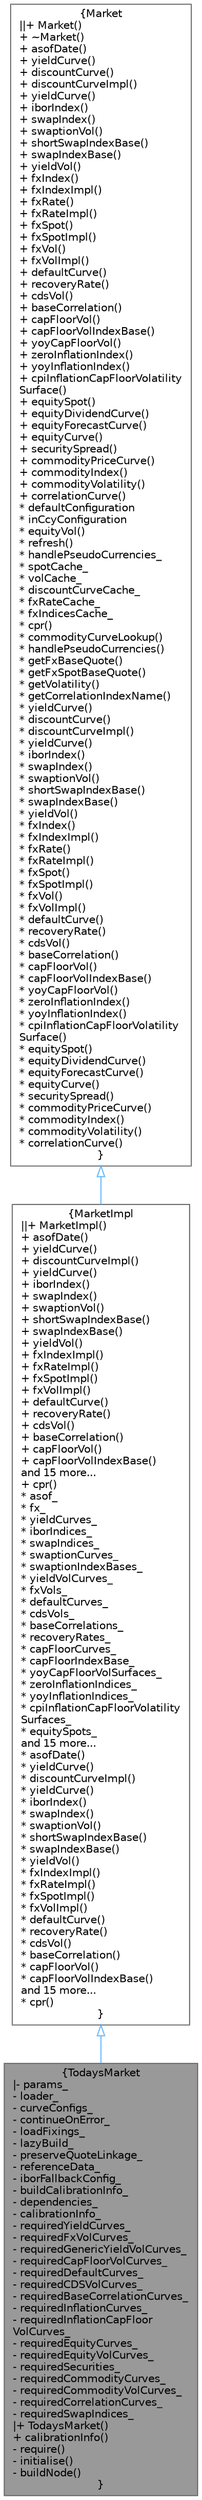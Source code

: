 digraph "TodaysMarket"
{
 // INTERACTIVE_SVG=YES
 // LATEX_PDF_SIZE
  bgcolor="transparent";
  edge [fontname=Helvetica,fontsize=10,labelfontname=Helvetica,labelfontsize=10];
  node [fontname=Helvetica,fontsize=10,shape=box,height=0.2,width=0.4];
  Node1 [label="{TodaysMarket\n|- params_\l- loader_\l- curveConfigs_\l- continueOnError_\l- loadFixings_\l- lazyBuild_\l- preserveQuoteLinkage_\l- referenceData_\l- iborFallbackConfig_\l- buildCalibrationInfo_\l- dependencies_\l- calibrationInfo_\l- requiredYieldCurves_\l- requiredFxVolCurves_\l- requiredGenericYieldVolCurves_\l- requiredCapFloorVolCurves_\l- requiredDefaultCurves_\l- requiredCDSVolCurves_\l- requiredBaseCorrelationCurves_\l- requiredInflationCurves_\l- requiredInflationCapFloor\lVolCurves_\l- requiredEquityCurves_\l- requiredEquityVolCurves_\l- requiredSecurities_\l- requiredCommodityCurves_\l- requiredCommodityVolCurves_\l- requiredCorrelationCurves_\l- requiredSwapIndices_\l|+ TodaysMarket()\l+ calibrationInfo()\l- require()\l- initialise()\l- buildNode()\l}",height=0.2,width=0.4,color="gray40", fillcolor="grey60", style="filled", fontcolor="black",tooltip="Today's Market."];
  Node2 -> Node1 [dir="back",color="steelblue1",style="solid",arrowtail="onormal"];
  Node2 [label="{MarketImpl\n||+ MarketImpl()\l+ asofDate()\l+ yieldCurve()\l+ discountCurveImpl()\l+ yieldCurve()\l+ iborIndex()\l+ swapIndex()\l+ swaptionVol()\l+ shortSwapIndexBase()\l+ swapIndexBase()\l+ yieldVol()\l+ fxIndexImpl()\l+ fxRateImpl()\l+ fxSpotImpl()\l+ fxVolImpl()\l+ defaultCurve()\l+ recoveryRate()\l+ cdsVol()\l+ baseCorrelation()\l+ capFloorVol()\l+ capFloorVolIndexBase()\land 15 more...\l+ cpr()\l* asof_\l* fx_\l* yieldCurves_\l* iborIndices_\l* swapIndices_\l* swaptionCurves_\l* swaptionIndexBases_\l* yieldVolCurves_\l* fxVols_\l* defaultCurves_\l* cdsVols_\l* baseCorrelations_\l* recoveryRates_\l* capFloorCurves_\l* capFloorIndexBase_\l* yoyCapFloorVolSurfaces_\l* zeroInflationIndices_\l* yoyInflationIndices_\l* cpiInflationCapFloorVolatility\lSurfaces_\l* equitySpots_\land 15 more...\l* asofDate()\l* yieldCurve()\l* discountCurveImpl()\l* yieldCurve()\l* iborIndex()\l* swapIndex()\l* swaptionVol()\l* shortSwapIndexBase()\l* swapIndexBase()\l* yieldVol()\l* fxIndexImpl()\l* fxRateImpl()\l* fxSpotImpl()\l* fxVolImpl()\l* defaultCurve()\l* recoveryRate()\l* cdsVol()\l* baseCorrelation()\l* capFloorVol()\l* capFloorVolIndexBase()\land 15 more...\l* cpr()\l}",height=0.2,width=0.4,color="gray40", fillcolor="white", style="filled",URL="$classore_1_1data_1_1_market_impl.html",tooltip="Market Implementation."];
  Node3 -> Node2 [dir="back",color="steelblue1",style="solid",arrowtail="onormal"];
  Node3 [label="{Market\n||+ Market()\l+ ~Market()\l+ asofDate()\l+ yieldCurve()\l+ discountCurve()\l+ discountCurveImpl()\l+ yieldCurve()\l+ iborIndex()\l+ swapIndex()\l+ swaptionVol()\l+ shortSwapIndexBase()\l+ swapIndexBase()\l+ yieldVol()\l+ fxIndex()\l+ fxIndexImpl()\l+ fxRate()\l+ fxRateImpl()\l+ fxSpot()\l+ fxSpotImpl()\l+ fxVol()\l+ fxVolImpl()\l+ defaultCurve()\l+ recoveryRate()\l+ cdsVol()\l+ baseCorrelation()\l+ capFloorVol()\l+ capFloorVolIndexBase()\l+ yoyCapFloorVol()\l+ zeroInflationIndex()\l+ yoyInflationIndex()\l+ cpiInflationCapFloorVolatility\lSurface()\l+ equitySpot()\l+ equityDividendCurve()\l+ equityForecastCurve()\l+ equityCurve()\l+ securitySpread()\l+ commodityPriceCurve()\l+ commodityIndex()\l+ commodityVolatility()\l+ correlationCurve()\l* defaultConfiguration\l* inCcyConfiguration\l* equityVol()\l* refresh()\l* handlePseudoCurrencies_\l* spotCache_\l* volCache_\l* discountCurveCache_\l* fxRateCache_\l* fxIndicesCache_\l* cpr()\l* commodityCurveLookup()\l* handlePseudoCurrencies()\l* getFxBaseQuote()\l* getFxSpotBaseQuote()\l* getVolatility()\l* getCorrelationIndexName()\l* yieldCurve()\l* discountCurve()\l* discountCurveImpl()\l* yieldCurve()\l* iborIndex()\l* swapIndex()\l* swaptionVol()\l* shortSwapIndexBase()\l* swapIndexBase()\l* yieldVol()\l* fxIndex()\l* fxIndexImpl()\l* fxRate()\l* fxRateImpl()\l* fxSpot()\l* fxSpotImpl()\l* fxVol()\l* fxVolImpl()\l* defaultCurve()\l* recoveryRate()\l* cdsVol()\l* baseCorrelation()\l* capFloorVol()\l* capFloorVolIndexBase()\l* yoyCapFloorVol()\l* zeroInflationIndex()\l* yoyInflationIndex()\l* cpiInflationCapFloorVolatility\lSurface()\l* equitySpot()\l* equityDividendCurve()\l* equityForecastCurve()\l* equityCurve()\l* securitySpread()\l* commodityPriceCurve()\l* commodityIndex()\l* commodityVolatility()\l* correlationCurve()\l}",height=0.2,width=0.4,color="gray40", fillcolor="white", style="filled",URL="$classore_1_1data_1_1_market.html",tooltip="Market."];
}
